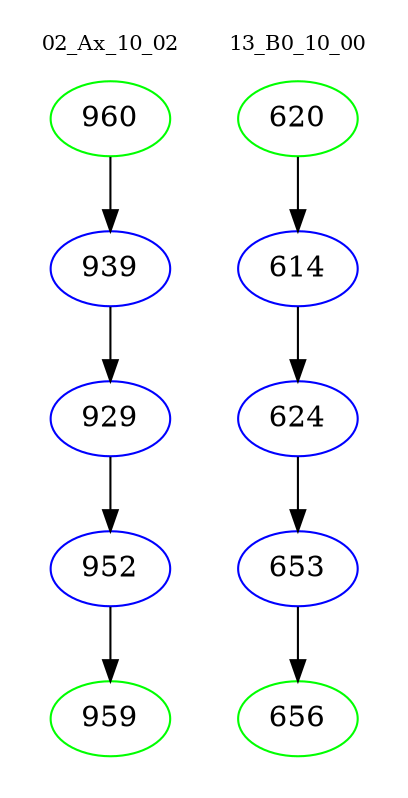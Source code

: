 digraph{
subgraph cluster_0 {
color = white
label = "02_Ax_10_02";
fontsize=10;
T0_960 [label="960", color="green"]
T0_960 -> T0_939 [color="black"]
T0_939 [label="939", color="blue"]
T0_939 -> T0_929 [color="black"]
T0_929 [label="929", color="blue"]
T0_929 -> T0_952 [color="black"]
T0_952 [label="952", color="blue"]
T0_952 -> T0_959 [color="black"]
T0_959 [label="959", color="green"]
}
subgraph cluster_1 {
color = white
label = "13_B0_10_00";
fontsize=10;
T1_620 [label="620", color="green"]
T1_620 -> T1_614 [color="black"]
T1_614 [label="614", color="blue"]
T1_614 -> T1_624 [color="black"]
T1_624 [label="624", color="blue"]
T1_624 -> T1_653 [color="black"]
T1_653 [label="653", color="blue"]
T1_653 -> T1_656 [color="black"]
T1_656 [label="656", color="green"]
}
}
